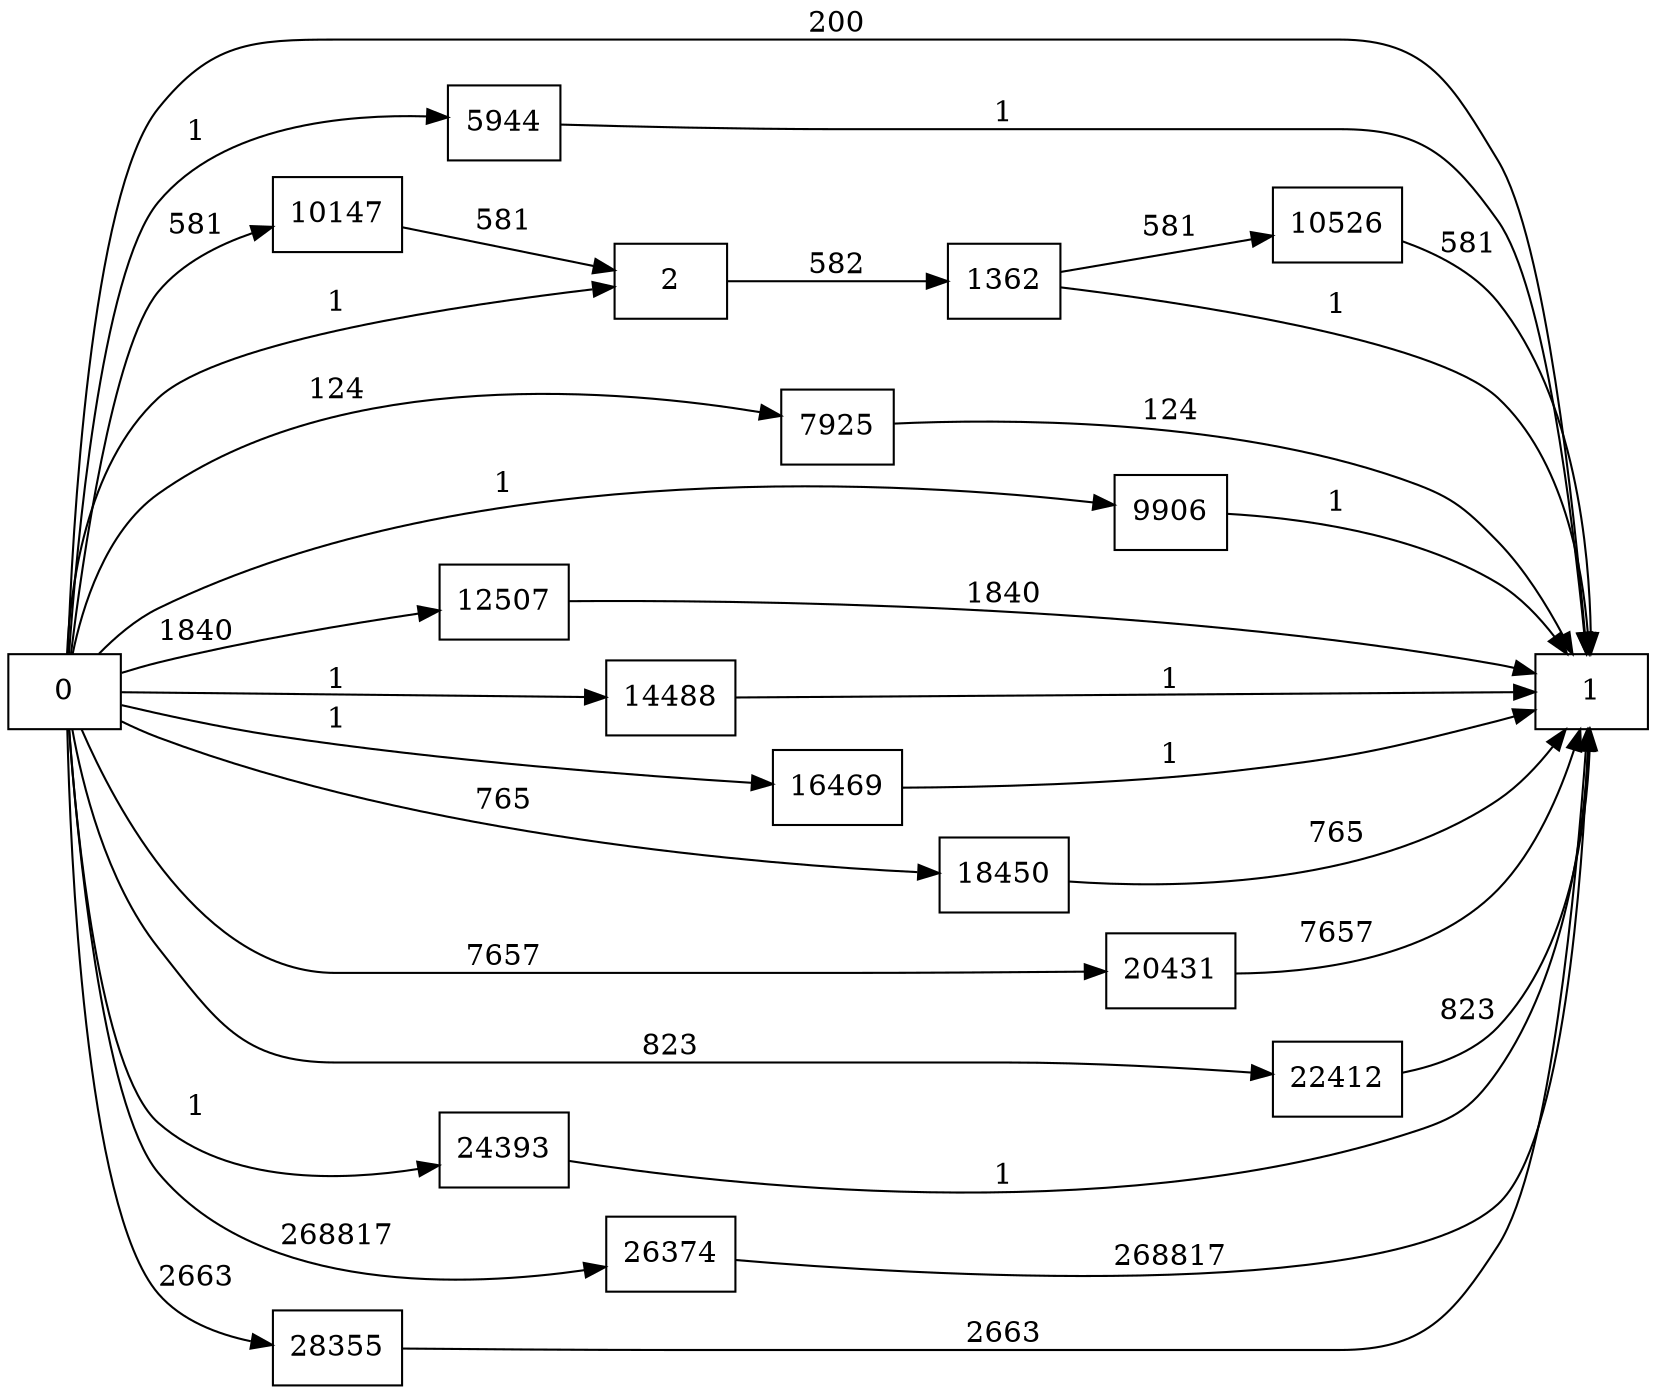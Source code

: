digraph {
	graph [rankdir=LR]
	node [shape=rectangle]
	2 -> 1362 [label=582]
	1362 -> 1 [label=1]
	1362 -> 10526 [label=581]
	5944 -> 1 [label=1]
	7925 -> 1 [label=124]
	9906 -> 1 [label=1]
	10147 -> 2 [label=581]
	10526 -> 1 [label=581]
	12507 -> 1 [label=1840]
	14488 -> 1 [label=1]
	16469 -> 1 [label=1]
	18450 -> 1 [label=765]
	20431 -> 1 [label=7657]
	22412 -> 1 [label=823]
	24393 -> 1 [label=1]
	26374 -> 1 [label=268817]
	28355 -> 1 [label=2663]
	0 -> 2 [label=1]
	0 -> 1 [label=200]
	0 -> 5944 [label=1]
	0 -> 7925 [label=124]
	0 -> 9906 [label=1]
	0 -> 10147 [label=581]
	0 -> 12507 [label=1840]
	0 -> 14488 [label=1]
	0 -> 16469 [label=1]
	0 -> 18450 [label=765]
	0 -> 20431 [label=7657]
	0 -> 22412 [label=823]
	0 -> 24393 [label=1]
	0 -> 26374 [label=268817]
	0 -> 28355 [label=2663]
}
